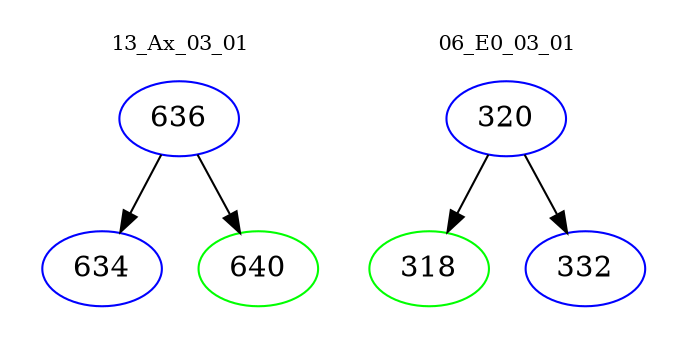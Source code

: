 digraph{
subgraph cluster_0 {
color = white
label = "13_Ax_03_01";
fontsize=10;
T0_636 [label="636", color="blue"]
T0_636 -> T0_634 [color="black"]
T0_634 [label="634", color="blue"]
T0_636 -> T0_640 [color="black"]
T0_640 [label="640", color="green"]
}
subgraph cluster_1 {
color = white
label = "06_E0_03_01";
fontsize=10;
T1_320 [label="320", color="blue"]
T1_320 -> T1_318 [color="black"]
T1_318 [label="318", color="green"]
T1_320 -> T1_332 [color="black"]
T1_332 [label="332", color="blue"]
}
}
